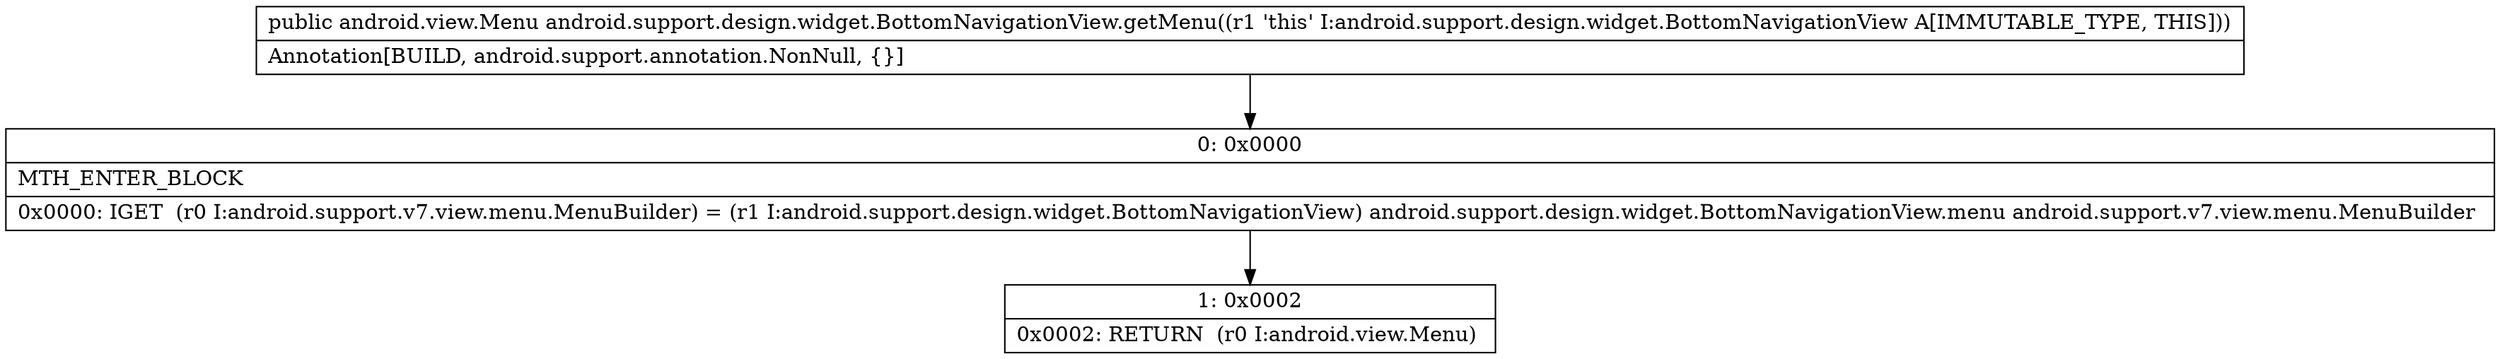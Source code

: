 digraph "CFG forandroid.support.design.widget.BottomNavigationView.getMenu()Landroid\/view\/Menu;" {
Node_0 [shape=record,label="{0\:\ 0x0000|MTH_ENTER_BLOCK\l|0x0000: IGET  (r0 I:android.support.v7.view.menu.MenuBuilder) = (r1 I:android.support.design.widget.BottomNavigationView) android.support.design.widget.BottomNavigationView.menu android.support.v7.view.menu.MenuBuilder \l}"];
Node_1 [shape=record,label="{1\:\ 0x0002|0x0002: RETURN  (r0 I:android.view.Menu) \l}"];
MethodNode[shape=record,label="{public android.view.Menu android.support.design.widget.BottomNavigationView.getMenu((r1 'this' I:android.support.design.widget.BottomNavigationView A[IMMUTABLE_TYPE, THIS]))  | Annotation[BUILD, android.support.annotation.NonNull, \{\}]\l}"];
MethodNode -> Node_0;
Node_0 -> Node_1;
}


